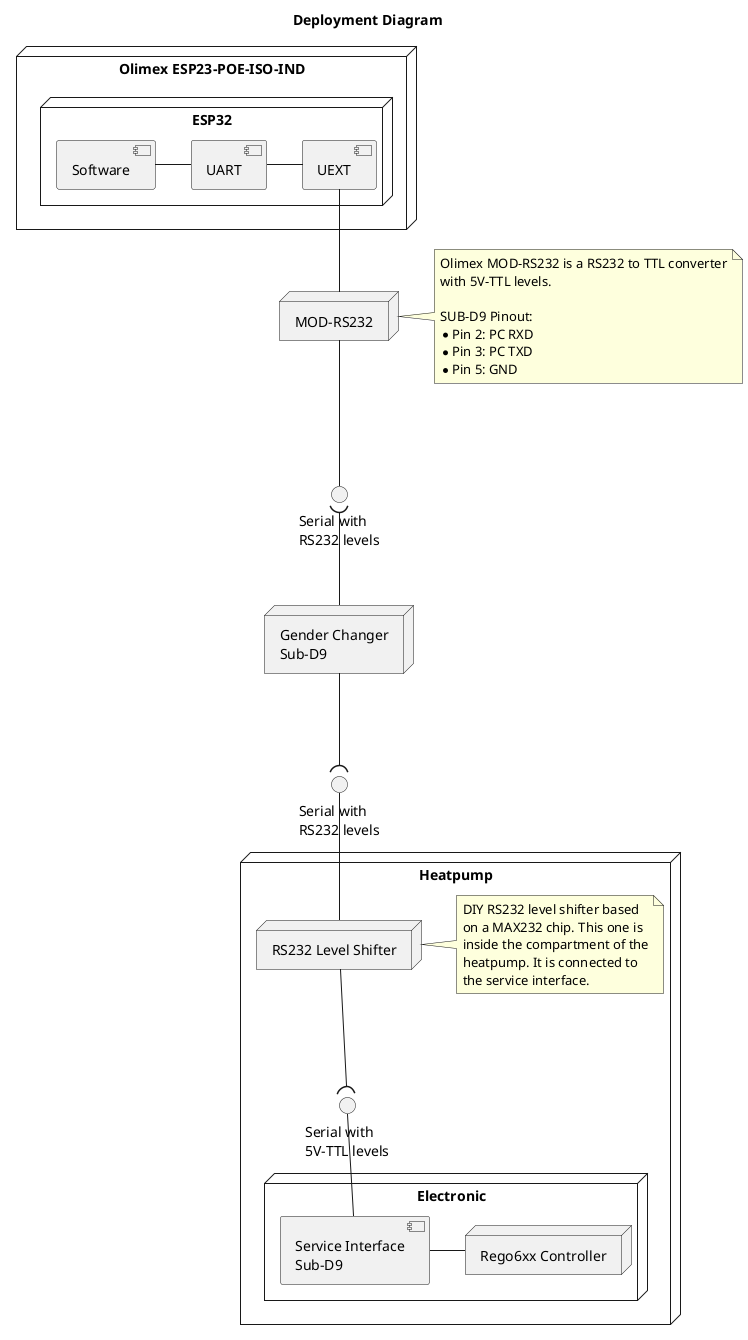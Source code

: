 @startuml deployment_diagram

title Deployment Diagram

node "Olimex ESP23-POE-ISO-IND" {

    node "ESP32" as esp32 {
        component "Software" as sw
        component "UART" as uart
        component "UEXT" as uext

        sw - uart
        uart - uext
    }
}

node "MOD-RS232" as modRS232

node "Heatpump" as heatPump {
    node "RS232 Level Shifter" as rs232LevelShifter
    interface "Serial with\n5V-TTL levels" as iSerialTTL

    node "Electronic" as electronic {
        component "Service Interface\nSub-D9" as serviceInterface
        node "Rego6xx Controller" as rego6xx

        serviceInterface - rego6xx
    }
    
    rs232LevelShifter --( iSerialTTL
    iSerialTTL -- serviceInterface

    note right of rs232LevelShifter
        DIY RS232 level shifter based
        on a MAX232 chip. This one is
        inside the compartment of the
        heatpump. It is connected to
        the service interface.
    end note
}

interface "Serial with\nRS232 levels" as iSerialRS232_1
interface "Serial with\nRS232 levels" as iSerialRS232_2
node "Gender Changer\nSub-D9" as genderChanger

uext -- modRS232
modRS232 -- iSerialRS232_1
iSerialRS232_1 )-- genderChanger
genderChanger --( iSerialRS232_2
iSerialRS232_2 -- rs232LevelShifter

note right of modRS232
    Olimex MOD-RS232 is a RS232 to TTL converter
    with 5V-TTL levels.

    SUB-D9 Pinout:
    * Pin 2: PC RXD
    * Pin 3: PC TXD
    * Pin 5: GND
end note

@enduml
